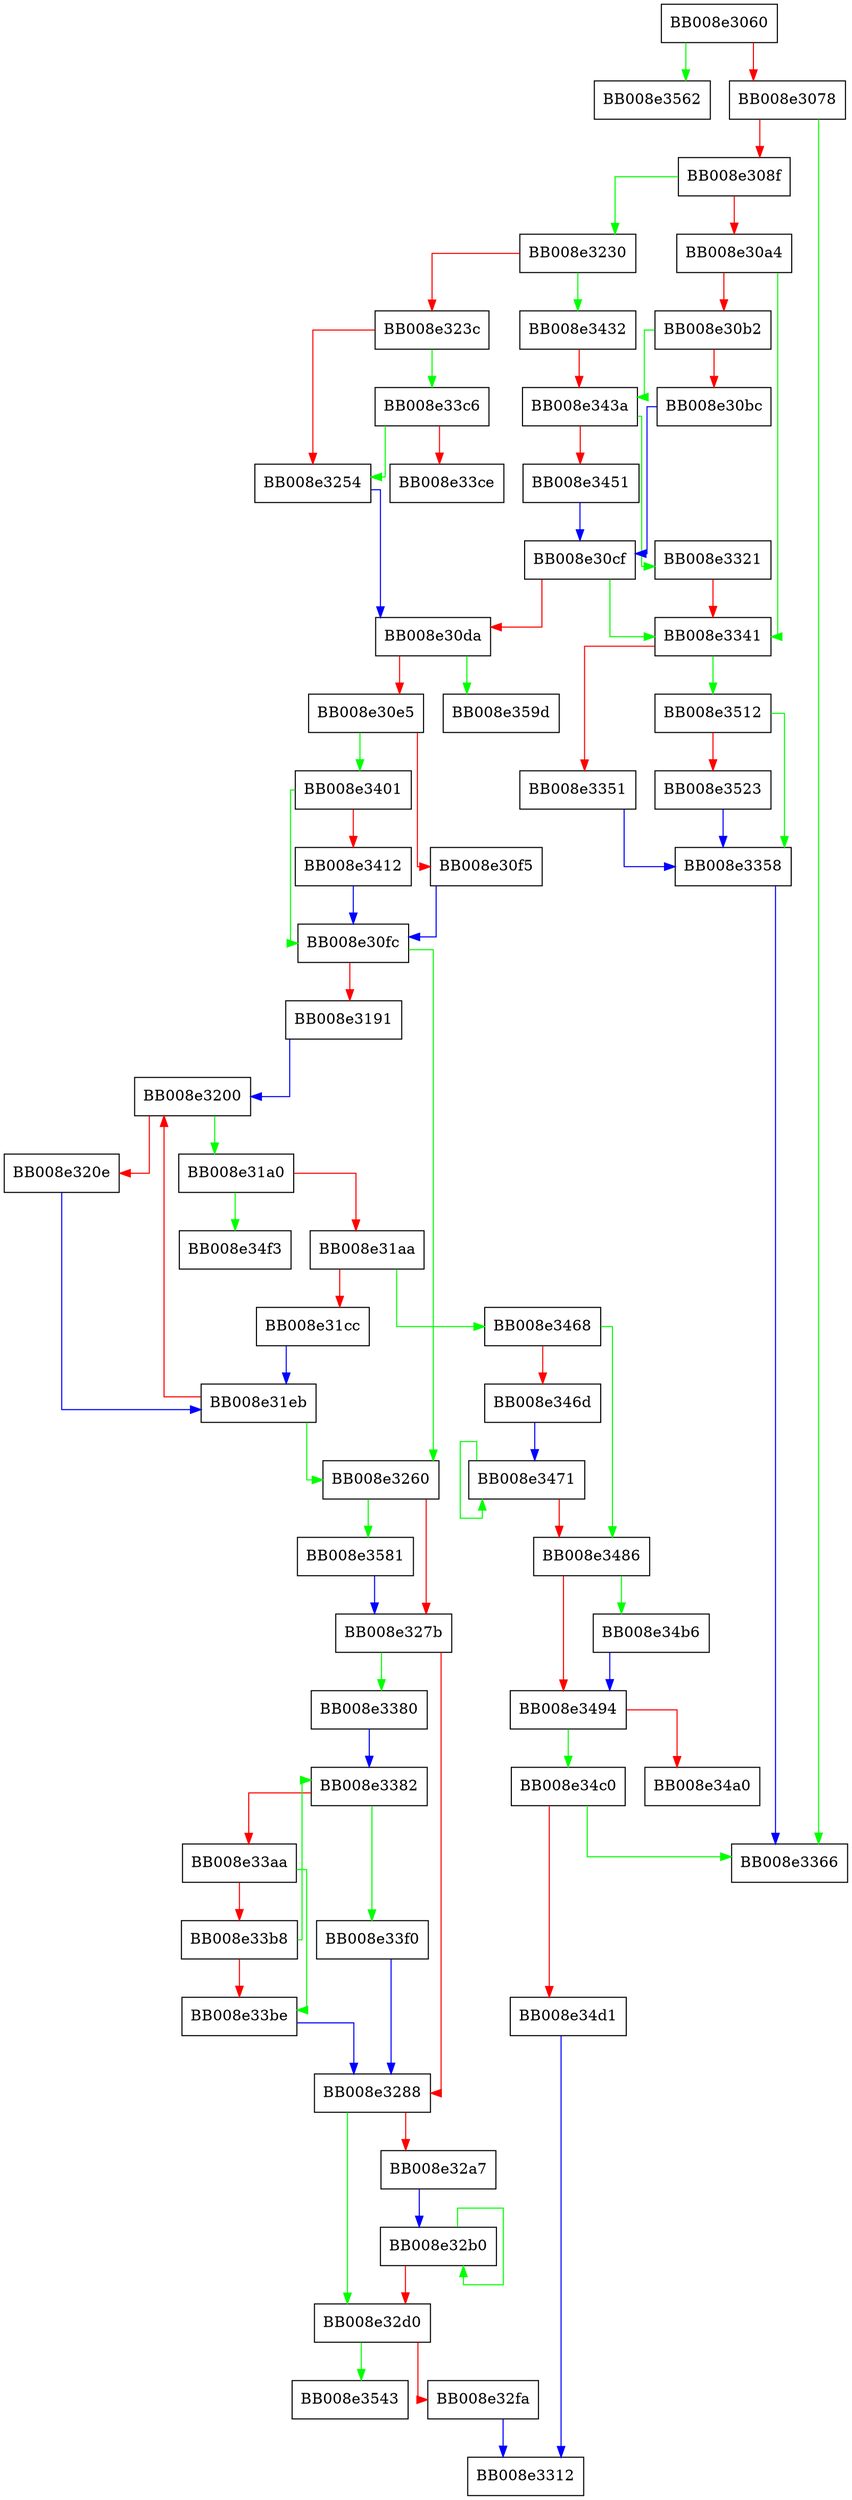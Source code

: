 digraph __resolv_conf_attach {
  node [shape="box"];
  graph [splines=ortho];
  BB008e3060 -> BB008e3562 [color="green"];
  BB008e3060 -> BB008e3078 [color="red"];
  BB008e3078 -> BB008e3366 [color="green"];
  BB008e3078 -> BB008e308f [color="red"];
  BB008e308f -> BB008e3230 [color="green"];
  BB008e308f -> BB008e30a4 [color="red"];
  BB008e30a4 -> BB008e3341 [color="green"];
  BB008e30a4 -> BB008e30b2 [color="red"];
  BB008e30b2 -> BB008e343a [color="green"];
  BB008e30b2 -> BB008e30bc [color="red"];
  BB008e30bc -> BB008e30cf [color="blue"];
  BB008e30cf -> BB008e3341 [color="green"];
  BB008e30cf -> BB008e30da [color="red"];
  BB008e30da -> BB008e359d [color="green"];
  BB008e30da -> BB008e30e5 [color="red"];
  BB008e30e5 -> BB008e3401 [color="green"];
  BB008e30e5 -> BB008e30f5 [color="red"];
  BB008e30f5 -> BB008e30fc [color="blue"];
  BB008e30fc -> BB008e3260 [color="green"];
  BB008e30fc -> BB008e3191 [color="red"];
  BB008e3191 -> BB008e3200 [color="blue"];
  BB008e31a0 -> BB008e34f3 [color="green"];
  BB008e31a0 -> BB008e31aa [color="red"];
  BB008e31aa -> BB008e3468 [color="green"];
  BB008e31aa -> BB008e31cc [color="red"];
  BB008e31cc -> BB008e31eb [color="blue"];
  BB008e31eb -> BB008e3260 [color="green"];
  BB008e31eb -> BB008e3200 [color="red"];
  BB008e3200 -> BB008e31a0 [color="green"];
  BB008e3200 -> BB008e320e [color="red"];
  BB008e320e -> BB008e31eb [color="blue"];
  BB008e3230 -> BB008e3432 [color="green"];
  BB008e3230 -> BB008e323c [color="red"];
  BB008e323c -> BB008e33c6 [color="green"];
  BB008e323c -> BB008e3254 [color="red"];
  BB008e3254 -> BB008e30da [color="blue"];
  BB008e3260 -> BB008e3581 [color="green"];
  BB008e3260 -> BB008e327b [color="red"];
  BB008e327b -> BB008e3380 [color="green"];
  BB008e327b -> BB008e3288 [color="red"];
  BB008e3288 -> BB008e32d0 [color="green"];
  BB008e3288 -> BB008e32a7 [color="red"];
  BB008e32a7 -> BB008e32b0 [color="blue"];
  BB008e32b0 -> BB008e32b0 [color="green"];
  BB008e32b0 -> BB008e32d0 [color="red"];
  BB008e32d0 -> BB008e3543 [color="green"];
  BB008e32d0 -> BB008e32fa [color="red"];
  BB008e32fa -> BB008e3312 [color="blue"];
  BB008e3321 -> BB008e3341 [color="red"];
  BB008e3341 -> BB008e3512 [color="green"];
  BB008e3341 -> BB008e3351 [color="red"];
  BB008e3351 -> BB008e3358 [color="blue"];
  BB008e3358 -> BB008e3366 [color="blue"];
  BB008e3380 -> BB008e3382 [color="blue"];
  BB008e3382 -> BB008e33f0 [color="green"];
  BB008e3382 -> BB008e33aa [color="red"];
  BB008e33aa -> BB008e33be [color="green"];
  BB008e33aa -> BB008e33b8 [color="red"];
  BB008e33b8 -> BB008e3382 [color="green"];
  BB008e33b8 -> BB008e33be [color="red"];
  BB008e33be -> BB008e3288 [color="blue"];
  BB008e33c6 -> BB008e3254 [color="green"];
  BB008e33c6 -> BB008e33ce [color="red"];
  BB008e33f0 -> BB008e3288 [color="blue"];
  BB008e3401 -> BB008e30fc [color="green"];
  BB008e3401 -> BB008e3412 [color="red"];
  BB008e3412 -> BB008e30fc [color="blue"];
  BB008e3432 -> BB008e343a [color="red"];
  BB008e343a -> BB008e3321 [color="green"];
  BB008e343a -> BB008e3451 [color="red"];
  BB008e3451 -> BB008e30cf [color="blue"];
  BB008e3468 -> BB008e3486 [color="green"];
  BB008e3468 -> BB008e346d [color="red"];
  BB008e346d -> BB008e3471 [color="blue"];
  BB008e3471 -> BB008e3471 [color="green"];
  BB008e3471 -> BB008e3486 [color="red"];
  BB008e3486 -> BB008e34b6 [color="green"];
  BB008e3486 -> BB008e3494 [color="red"];
  BB008e3494 -> BB008e34c0 [color="green"];
  BB008e3494 -> BB008e34a0 [color="red"];
  BB008e34b6 -> BB008e3494 [color="blue"];
  BB008e34c0 -> BB008e3366 [color="green"];
  BB008e34c0 -> BB008e34d1 [color="red"];
  BB008e34d1 -> BB008e3312 [color="blue"];
  BB008e3512 -> BB008e3358 [color="green"];
  BB008e3512 -> BB008e3523 [color="red"];
  BB008e3523 -> BB008e3358 [color="blue"];
  BB008e3581 -> BB008e327b [color="blue"];
}